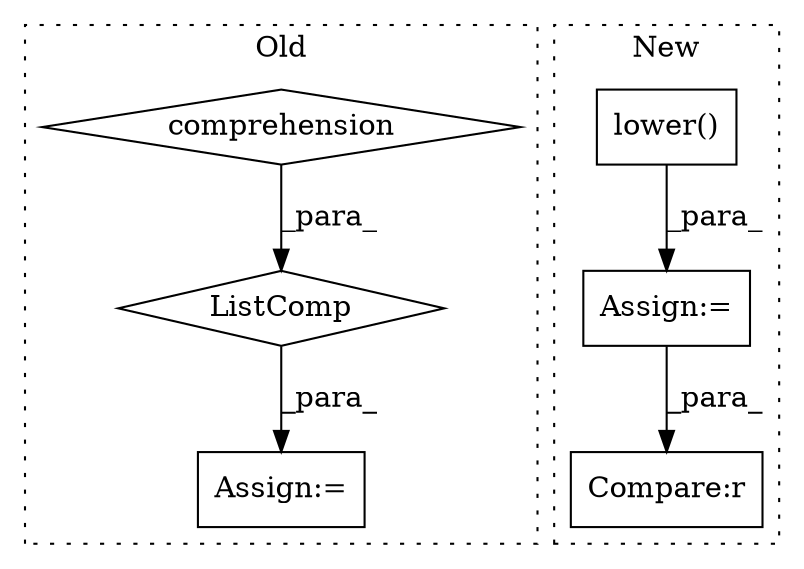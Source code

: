 digraph G {
subgraph cluster0 {
1 [label="ListComp" a="106" s="1483" l="276" shape="diamond"];
3 [label="comprehension" a="45" s="1708" l="3" shape="diamond"];
4 [label="Assign:=" a="68" s="1463" l="20" shape="box"];
label = "Old";
style="dotted";
}
subgraph cluster1 {
2 [label="lower()" a="75" s="3250" l="13" shape="box"];
5 [label="Assign:=" a="68" s="3247" l="3" shape="box"];
6 [label="Compare:r" a="40" s="3271" l="19" shape="box"];
label = "New";
style="dotted";
}
1 -> 4 [label="_para_"];
2 -> 5 [label="_para_"];
3 -> 1 [label="_para_"];
5 -> 6 [label="_para_"];
}